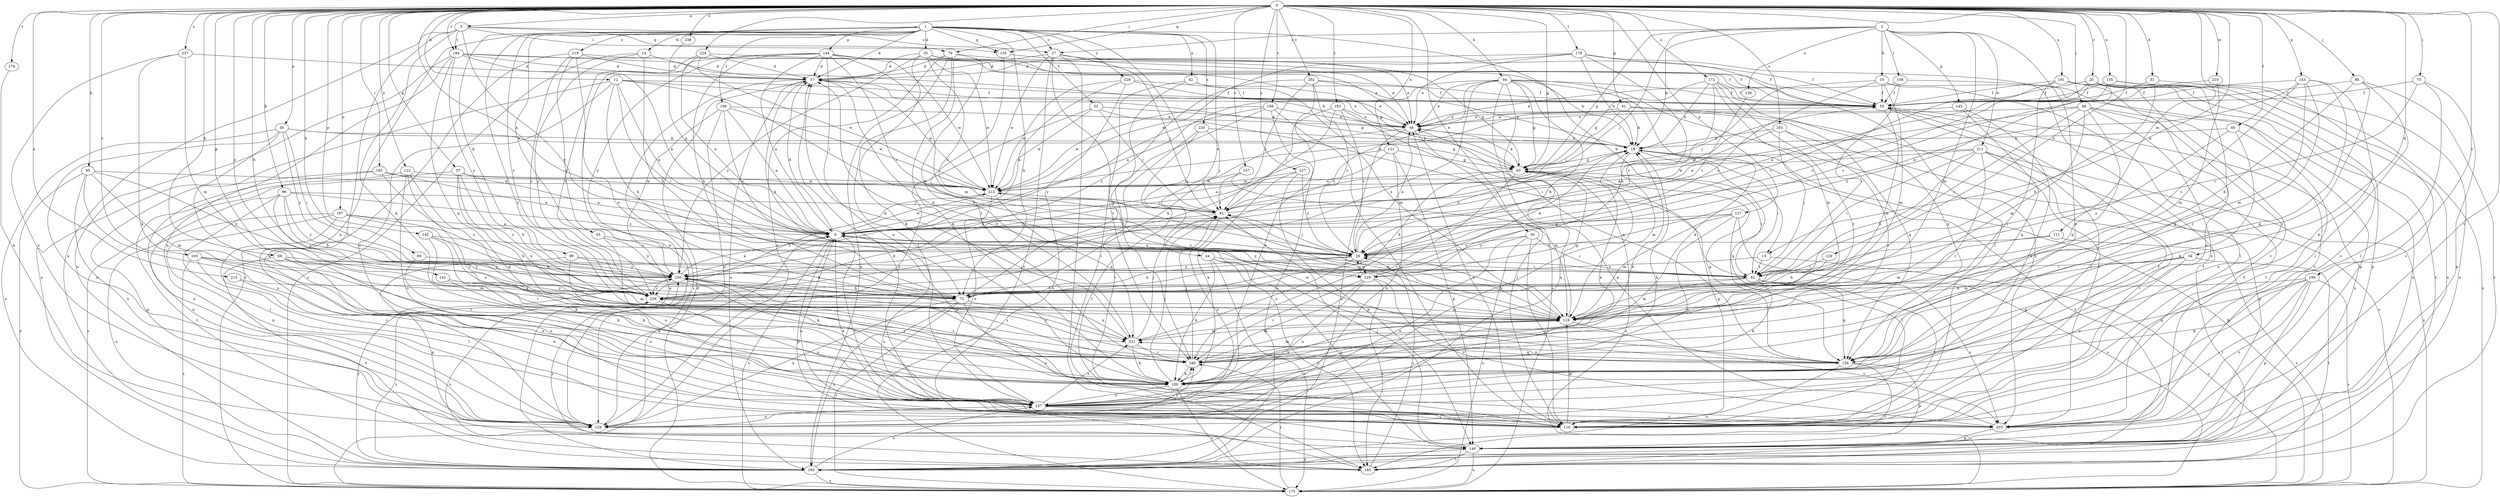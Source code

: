 strict digraph  {
0;
1;
2;
3;
9;
12;
13;
14;
15;
18;
20;
27;
28;
31;
34;
35;
37;
39;
40;
42;
44;
45;
46;
49;
52;
55;
57;
61;
63;
68;
69;
72;
75;
79;
82;
86;
88;
91;
94;
95;
96;
99;
100;
106;
108;
110;
111;
119;
121;
122;
127;
128;
129;
135;
136;
137;
141;
142;
143;
144;
145;
146;
155;
156;
157;
163;
165;
166;
172;
175;
178;
179;
183;
184;
185;
187;
191;
193;
198;
199;
201;
202;
203;
210;
211;
212;
215;
219;
220;
221;
224;
227;
228;
229;
230;
237;
238;
239;
0 -> 3  [label=a];
0 -> 9  [label=a];
0 -> 12  [label=b];
0 -> 13  [label=b];
0 -> 20  [label=c];
0 -> 31  [label=d];
0 -> 34  [label=d];
0 -> 39  [label=e];
0 -> 40  [label=e];
0 -> 49  [label=f];
0 -> 57  [label=g];
0 -> 61  [label=g];
0 -> 63  [label=g];
0 -> 68  [label=h];
0 -> 69  [label=h];
0 -> 72  [label=h];
0 -> 75  [label=i];
0 -> 79  [label=i];
0 -> 86  [label=j];
0 -> 88  [label=j];
0 -> 94  [label=k];
0 -> 95  [label=k];
0 -> 96  [label=k];
0 -> 111  [label=m];
0 -> 121  [label=n];
0 -> 122  [label=n];
0 -> 127  [label=n];
0 -> 129  [label=o];
0 -> 135  [label=o];
0 -> 141  [label=p];
0 -> 142  [label=p];
0 -> 143  [label=p];
0 -> 155  [label=q];
0 -> 157  [label=r];
0 -> 163  [label=r];
0 -> 165  [label=r];
0 -> 172  [label=s];
0 -> 178  [label=t];
0 -> 179  [label=t];
0 -> 183  [label=t];
0 -> 184  [label=t];
0 -> 187  [label=u];
0 -> 191  [label=u];
0 -> 198  [label=v];
0 -> 199  [label=v];
0 -> 201  [label=v];
0 -> 202  [label=v];
0 -> 203  [label=v];
0 -> 210  [label=w];
0 -> 215  [label=x];
0 -> 224  [label=y];
0 -> 227  [label=y];
0 -> 237  [label=z];
0 -> 238  [label=z];
0 -> 239  [label=z];
1 -> 13  [label=b];
1 -> 14  [label=b];
1 -> 27  [label=c];
1 -> 35  [label=d];
1 -> 37  [label=d];
1 -> 42  [label=e];
1 -> 44  [label=e];
1 -> 45  [label=e];
1 -> 52  [label=f];
1 -> 72  [label=h];
1 -> 99  [label=k];
1 -> 106  [label=l];
1 -> 119  [label=m];
1 -> 128  [label=n];
1 -> 144  [label=p];
1 -> 155  [label=q];
1 -> 166  [label=r];
1 -> 219  [label=x];
1 -> 220  [label=x];
1 -> 228  [label=y];
1 -> 239  [label=z];
2 -> 15  [label=b];
2 -> 18  [label=b];
2 -> 27  [label=c];
2 -> 63  [label=g];
2 -> 91  [label=j];
2 -> 108  [label=l];
2 -> 119  [label=m];
2 -> 136  [label=o];
2 -> 137  [label=o];
2 -> 145  [label=p];
2 -> 211  [label=w];
3 -> 27  [label=c];
3 -> 79  [label=i];
3 -> 100  [label=k];
3 -> 110  [label=l];
3 -> 155  [label=q];
3 -> 184  [label=t];
3 -> 193  [label=u];
3 -> 229  [label=y];
9 -> 28  [label=c];
9 -> 37  [label=d];
9 -> 146  [label=p];
9 -> 175  [label=s];
9 -> 203  [label=v];
9 -> 212  [label=w];
9 -> 229  [label=y];
12 -> 9  [label=a];
12 -> 46  [label=e];
12 -> 55  [label=f];
12 -> 72  [label=h];
12 -> 82  [label=i];
12 -> 91  [label=j];
12 -> 137  [label=o];
12 -> 193  [label=u];
13 -> 82  [label=i];
13 -> 175  [label=s];
13 -> 229  [label=y];
14 -> 37  [label=d];
14 -> 72  [label=h];
14 -> 175  [label=s];
14 -> 239  [label=z];
15 -> 28  [label=c];
15 -> 55  [label=f];
15 -> 91  [label=j];
15 -> 110  [label=l];
15 -> 119  [label=m];
15 -> 193  [label=u];
18 -> 63  [label=g];
18 -> 82  [label=i];
18 -> 119  [label=m];
18 -> 156  [label=q];
18 -> 185  [label=t];
20 -> 9  [label=a];
20 -> 28  [label=c];
20 -> 55  [label=f];
20 -> 146  [label=p];
20 -> 175  [label=s];
20 -> 193  [label=u];
20 -> 203  [label=v];
20 -> 229  [label=y];
27 -> 37  [label=d];
27 -> 46  [label=e];
27 -> 55  [label=f];
27 -> 91  [label=j];
27 -> 110  [label=l];
27 -> 166  [label=r];
27 -> 185  [label=t];
27 -> 212  [label=w];
28 -> 9  [label=a];
28 -> 18  [label=b];
28 -> 46  [label=e];
28 -> 72  [label=h];
28 -> 91  [label=j];
28 -> 221  [label=x];
28 -> 229  [label=y];
28 -> 230  [label=y];
31 -> 55  [label=f];
31 -> 72  [label=h];
31 -> 203  [label=v];
34 -> 82  [label=i];
34 -> 119  [label=m];
34 -> 137  [label=o];
34 -> 156  [label=q];
34 -> 185  [label=t];
35 -> 28  [label=c];
35 -> 37  [label=d];
35 -> 55  [label=f];
35 -> 63  [label=g];
35 -> 100  [label=k];
35 -> 212  [label=w];
35 -> 230  [label=y];
37 -> 55  [label=f];
37 -> 63  [label=g];
37 -> 72  [label=h];
37 -> 175  [label=s];
37 -> 193  [label=u];
37 -> 212  [label=w];
39 -> 28  [label=c];
39 -> 82  [label=i];
39 -> 110  [label=l];
39 -> 128  [label=n];
39 -> 175  [label=s];
40 -> 18  [label=b];
40 -> 63  [label=g];
40 -> 82  [label=i];
40 -> 100  [label=k];
40 -> 128  [label=n];
40 -> 193  [label=u];
40 -> 230  [label=y];
42 -> 55  [label=f];
42 -> 110  [label=l];
42 -> 119  [label=m];
42 -> 166  [label=r];
44 -> 82  [label=i];
44 -> 100  [label=k];
44 -> 146  [label=p];
44 -> 175  [label=s];
44 -> 185  [label=t];
45 -> 28  [label=c];
45 -> 137  [label=o];
45 -> 230  [label=y];
46 -> 18  [label=b];
46 -> 72  [label=h];
46 -> 110  [label=l];
46 -> 193  [label=u];
49 -> 18  [label=b];
49 -> 100  [label=k];
49 -> 110  [label=l];
49 -> 239  [label=z];
52 -> 46  [label=e];
52 -> 82  [label=i];
52 -> 91  [label=j];
52 -> 128  [label=n];
52 -> 212  [label=w];
55 -> 46  [label=e];
55 -> 110  [label=l];
55 -> 119  [label=m];
55 -> 193  [label=u];
57 -> 9  [label=a];
57 -> 72  [label=h];
57 -> 175  [label=s];
57 -> 212  [label=w];
57 -> 221  [label=x];
57 -> 239  [label=z];
61 -> 18  [label=b];
61 -> 46  [label=e];
61 -> 91  [label=j];
61 -> 156  [label=q];
61 -> 203  [label=v];
61 -> 212  [label=w];
63 -> 46  [label=e];
63 -> 72  [label=h];
63 -> 82  [label=i];
63 -> 100  [label=k];
63 -> 156  [label=q];
63 -> 166  [label=r];
63 -> 175  [label=s];
63 -> 212  [label=w];
68 -> 100  [label=k];
68 -> 119  [label=m];
68 -> 137  [label=o];
68 -> 185  [label=t];
68 -> 230  [label=y];
69 -> 82  [label=i];
69 -> 100  [label=k];
72 -> 128  [label=n];
72 -> 175  [label=s];
72 -> 193  [label=u];
72 -> 203  [label=v];
72 -> 221  [label=x];
75 -> 55  [label=f];
75 -> 82  [label=i];
75 -> 110  [label=l];
75 -> 146  [label=p];
79 -> 37  [label=d];
79 -> 46  [label=e];
79 -> 100  [label=k];
79 -> 110  [label=l];
79 -> 128  [label=n];
79 -> 193  [label=u];
79 -> 221  [label=x];
82 -> 100  [label=k];
82 -> 110  [label=l];
82 -> 119  [label=m];
82 -> 156  [label=q];
82 -> 203  [label=v];
82 -> 239  [label=z];
86 -> 55  [label=f];
86 -> 72  [label=h];
86 -> 110  [label=l];
86 -> 166  [label=r];
86 -> 185  [label=t];
88 -> 9  [label=a];
88 -> 46  [label=e];
88 -> 82  [label=i];
88 -> 119  [label=m];
88 -> 128  [label=n];
88 -> 137  [label=o];
88 -> 156  [label=q];
88 -> 203  [label=v];
91 -> 9  [label=a];
91 -> 55  [label=f];
91 -> 119  [label=m];
91 -> 137  [label=o];
94 -> 9  [label=a];
94 -> 46  [label=e];
94 -> 55  [label=f];
94 -> 63  [label=g];
94 -> 72  [label=h];
94 -> 100  [label=k];
94 -> 175  [label=s];
94 -> 193  [label=u];
94 -> 203  [label=v];
94 -> 230  [label=y];
94 -> 239  [label=z];
95 -> 119  [label=m];
95 -> 128  [label=n];
95 -> 137  [label=o];
95 -> 175  [label=s];
95 -> 212  [label=w];
95 -> 230  [label=y];
96 -> 28  [label=c];
96 -> 72  [label=h];
96 -> 91  [label=j];
96 -> 110  [label=l];
96 -> 128  [label=n];
96 -> 230  [label=y];
96 -> 239  [label=z];
99 -> 72  [label=h];
99 -> 100  [label=k];
99 -> 146  [label=p];
99 -> 230  [label=y];
100 -> 9  [label=a];
100 -> 18  [label=b];
100 -> 91  [label=j];
100 -> 137  [label=o];
100 -> 166  [label=r];
100 -> 175  [label=s];
100 -> 230  [label=y];
106 -> 9  [label=a];
106 -> 28  [label=c];
106 -> 46  [label=e];
106 -> 128  [label=n];
106 -> 193  [label=u];
106 -> 212  [label=w];
108 -> 46  [label=e];
108 -> 55  [label=f];
108 -> 82  [label=i];
108 -> 146  [label=p];
110 -> 9  [label=a];
110 -> 46  [label=e];
110 -> 55  [label=f];
110 -> 63  [label=g];
110 -> 119  [label=m];
111 -> 28  [label=c];
111 -> 119  [label=m];
111 -> 175  [label=s];
119 -> 28  [label=c];
119 -> 37  [label=d];
119 -> 63  [label=g];
119 -> 100  [label=k];
119 -> 203  [label=v];
119 -> 221  [label=x];
121 -> 9  [label=a];
121 -> 63  [label=g];
121 -> 128  [label=n];
121 -> 146  [label=p];
121 -> 239  [label=z];
122 -> 137  [label=o];
122 -> 156  [label=q];
122 -> 166  [label=r];
122 -> 185  [label=t];
122 -> 212  [label=w];
127 -> 9  [label=a];
127 -> 110  [label=l];
127 -> 119  [label=m];
127 -> 137  [label=o];
127 -> 175  [label=s];
127 -> 230  [label=y];
128 -> 9  [label=a];
128 -> 18  [label=b];
128 -> 166  [label=r];
129 -> 72  [label=h];
129 -> 82  [label=i];
135 -> 28  [label=c];
135 -> 55  [label=f];
135 -> 156  [label=q];
135 -> 193  [label=u];
136 -> 28  [label=c];
137 -> 18  [label=b];
137 -> 110  [label=l];
137 -> 128  [label=n];
137 -> 203  [label=v];
137 -> 221  [label=x];
141 -> 119  [label=m];
141 -> 137  [label=o];
141 -> 239  [label=z];
142 -> 28  [label=c];
142 -> 72  [label=h];
142 -> 100  [label=k];
142 -> 166  [label=r];
143 -> 9  [label=a];
143 -> 55  [label=f];
143 -> 100  [label=k];
143 -> 119  [label=m];
143 -> 156  [label=q];
143 -> 166  [label=r];
143 -> 239  [label=z];
144 -> 9  [label=a];
144 -> 18  [label=b];
144 -> 28  [label=c];
144 -> 37  [label=d];
144 -> 72  [label=h];
144 -> 119  [label=m];
144 -> 128  [label=n];
144 -> 137  [label=o];
144 -> 212  [label=w];
144 -> 230  [label=y];
145 -> 46  [label=e];
145 -> 137  [label=o];
145 -> 156  [label=q];
146 -> 55  [label=f];
146 -> 91  [label=j];
146 -> 175  [label=s];
146 -> 185  [label=t];
146 -> 193  [label=u];
155 -> 63  [label=g];
155 -> 166  [label=r];
156 -> 37  [label=d];
156 -> 146  [label=p];
156 -> 185  [label=t];
156 -> 193  [label=u];
156 -> 212  [label=w];
156 -> 221  [label=x];
156 -> 230  [label=y];
157 -> 91  [label=j];
157 -> 119  [label=m];
157 -> 212  [label=w];
163 -> 110  [label=l];
163 -> 137  [label=o];
163 -> 166  [label=r];
163 -> 175  [label=s];
163 -> 230  [label=y];
165 -> 9  [label=a];
165 -> 128  [label=n];
165 -> 146  [label=p];
165 -> 212  [label=w];
165 -> 239  [label=z];
166 -> 91  [label=j];
166 -> 100  [label=k];
166 -> 119  [label=m];
166 -> 230  [label=y];
166 -> 239  [label=z];
172 -> 18  [label=b];
172 -> 28  [label=c];
172 -> 55  [label=f];
172 -> 63  [label=g];
172 -> 119  [label=m];
172 -> 156  [label=q];
172 -> 166  [label=r];
175 -> 18  [label=b];
175 -> 37  [label=d];
175 -> 166  [label=r];
178 -> 18  [label=b];
178 -> 37  [label=d];
178 -> 46  [label=e];
178 -> 72  [label=h];
178 -> 110  [label=l];
178 -> 185  [label=t];
178 -> 212  [label=w];
179 -> 128  [label=n];
183 -> 28  [label=c];
183 -> 46  [label=e];
183 -> 91  [label=j];
183 -> 156  [label=q];
183 -> 239  [label=z];
184 -> 9  [label=a];
184 -> 18  [label=b];
184 -> 37  [label=d];
184 -> 55  [label=f];
184 -> 128  [label=n];
184 -> 156  [label=q];
184 -> 193  [label=u];
184 -> 230  [label=y];
185 -> 28  [label=c];
185 -> 230  [label=y];
185 -> 239  [label=z];
187 -> 9  [label=a];
187 -> 72  [label=h];
187 -> 128  [label=n];
187 -> 193  [label=u];
187 -> 203  [label=v];
187 -> 221  [label=x];
191 -> 28  [label=c];
191 -> 55  [label=f];
191 -> 137  [label=o];
191 -> 166  [label=r];
191 -> 185  [label=t];
191 -> 203  [label=v];
193 -> 137  [label=o];
193 -> 175  [label=s];
193 -> 230  [label=y];
193 -> 239  [label=z];
198 -> 46  [label=e];
198 -> 72  [label=h];
198 -> 110  [label=l];
198 -> 193  [label=u];
198 -> 212  [label=w];
198 -> 230  [label=y];
199 -> 72  [label=h];
199 -> 100  [label=k];
199 -> 110  [label=l];
199 -> 146  [label=p];
199 -> 156  [label=q];
199 -> 175  [label=s];
199 -> 203  [label=v];
201 -> 9  [label=a];
201 -> 18  [label=b];
201 -> 82  [label=i];
201 -> 166  [label=r];
201 -> 175  [label=s];
202 -> 18  [label=b];
202 -> 28  [label=c];
202 -> 55  [label=f];
202 -> 91  [label=j];
202 -> 137  [label=o];
202 -> 230  [label=y];
203 -> 9  [label=a];
203 -> 37  [label=d];
203 -> 46  [label=e];
203 -> 146  [label=p];
210 -> 55  [label=f];
210 -> 119  [label=m];
211 -> 63  [label=g];
211 -> 72  [label=h];
211 -> 82  [label=i];
211 -> 110  [label=l];
211 -> 146  [label=p];
211 -> 166  [label=r];
211 -> 175  [label=s];
211 -> 212  [label=w];
212 -> 91  [label=j];
212 -> 137  [label=o];
212 -> 221  [label=x];
212 -> 239  [label=z];
215 -> 137  [label=o];
215 -> 239  [label=z];
219 -> 37  [label=d];
219 -> 46  [label=e];
219 -> 175  [label=s];
219 -> 221  [label=x];
219 -> 230  [label=y];
219 -> 239  [label=z];
220 -> 18  [label=b];
220 -> 91  [label=j];
220 -> 110  [label=l];
220 -> 185  [label=t];
221 -> 37  [label=d];
221 -> 91  [label=j];
221 -> 100  [label=k];
221 -> 119  [label=m];
221 -> 156  [label=q];
221 -> 166  [label=r];
224 -> 9  [label=a];
224 -> 37  [label=d];
224 -> 55  [label=f];
224 -> 212  [label=w];
224 -> 239  [label=z];
227 -> 28  [label=c];
227 -> 100  [label=k];
227 -> 146  [label=p];
227 -> 212  [label=w];
228 -> 9  [label=a];
228 -> 46  [label=e];
228 -> 55  [label=f];
228 -> 175  [label=s];
228 -> 212  [label=w];
229 -> 18  [label=b];
229 -> 28  [label=c];
229 -> 100  [label=k];
229 -> 137  [label=o];
229 -> 166  [label=r];
229 -> 185  [label=t];
229 -> 203  [label=v];
230 -> 9  [label=a];
230 -> 72  [label=h];
230 -> 137  [label=o];
230 -> 239  [label=z];
237 -> 37  [label=d];
237 -> 100  [label=k];
237 -> 119  [label=m];
237 -> 128  [label=n];
238 -> 9  [label=a];
239 -> 119  [label=m];
239 -> 137  [label=o];
}
